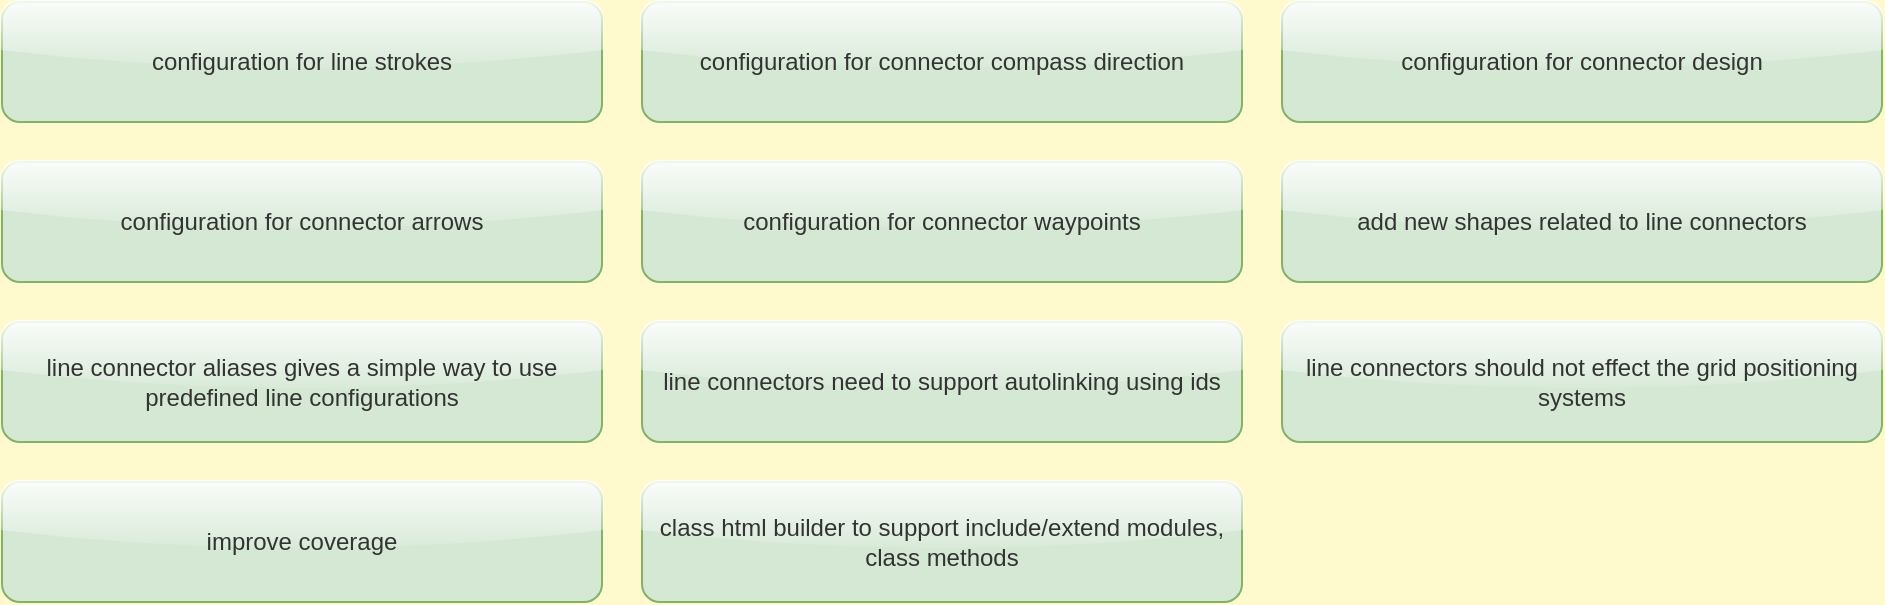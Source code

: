 <mxfile>
  <diagram id="P9P" name="In progress">
    <mxGraphModel dx="0" dy="0" background="#FFFACD" grid="0" gridSize="10" guides="1" tooltips="1" connect="1" arrows="1" fold="1" page="1" pageScale="1" pageWidth="1169" pageHeight="827" math="0" shadow="0">
      <root>
        <mxCell id="page_root_P9P" parent="P9P"/>
        <mxCell id="node_root_P9P" parent="page_root_P9P"/>
        <mxCell id="P9P-2" value="configuration for line strokes" style="whiteSpace=wrap;html=1;rounded=1;glass=1;fillColor=#d5e8d4;strokeColor=#82b366;fontColor=#333333" vertex="1" parent="node_root_P9P">
          <mxGeometry x="10" y="10" width="300" height="60" as="geometry"/>
        </mxCell>
        <mxCell id="P9P-3" value="configuration for connector compass direction" style="whiteSpace=wrap;html=1;rounded=1;glass=1;fillColor=#d5e8d4;strokeColor=#82b366;fontColor=#333333" vertex="1" parent="node_root_P9P">
          <mxGeometry x="330" y="10" width="300" height="60" as="geometry"/>
        </mxCell>
        <mxCell id="P9P-4" value="configuration for connector design" style="whiteSpace=wrap;html=1;rounded=1;glass=1;fillColor=#d5e8d4;strokeColor=#82b366;fontColor=#333333" vertex="1" parent="node_root_P9P">
          <mxGeometry x="650" y="10" width="300" height="60" as="geometry"/>
        </mxCell>
        <mxCell id="P9P-5" value="configuration for connector arrows" style="whiteSpace=wrap;html=1;rounded=1;glass=1;fillColor=#d5e8d4;strokeColor=#82b366;fontColor=#333333" vertex="1" parent="node_root_P9P">
          <mxGeometry x="10" y="90" width="300" height="60" as="geometry"/>
        </mxCell>
        <mxCell id="P9P-6" value="configuration for connector waypoints" style="whiteSpace=wrap;html=1;rounded=1;glass=1;fillColor=#d5e8d4;strokeColor=#82b366;fontColor=#333333" vertex="1" parent="node_root_P9P">
          <mxGeometry x="330" y="90" width="300" height="60" as="geometry"/>
        </mxCell>
        <mxCell id="P9P-7" value="add new shapes related to line connectors" style="whiteSpace=wrap;html=1;rounded=1;glass=1;fillColor=#d5e8d4;strokeColor=#82b366;fontColor=#333333" vertex="1" parent="node_root_P9P">
          <mxGeometry x="650" y="90" width="300" height="60" as="geometry"/>
        </mxCell>
        <mxCell id="P9P-8" value="line connector aliases gives a simple way to use predefined line configurations" style="whiteSpace=wrap;html=1;rounded=1;glass=1;fillColor=#d5e8d4;strokeColor=#82b366;fontColor=#333333" vertex="1" parent="node_root_P9P">
          <mxGeometry x="10" y="170" width="300" height="60" as="geometry"/>
        </mxCell>
        <mxCell id="P9P-9" value="line connectors need to support autolinking using ids" style="whiteSpace=wrap;html=1;rounded=1;glass=1;fillColor=#d5e8d4;strokeColor=#82b366;fontColor=#333333" vertex="1" parent="node_root_P9P">
          <mxGeometry x="330" y="170" width="300" height="60" as="geometry"/>
        </mxCell>
        <mxCell id="P9P-10" value="line connectors should not effect the grid positioning systems" style="whiteSpace=wrap;html=1;rounded=1;glass=1;fillColor=#d5e8d4;strokeColor=#82b366;fontColor=#333333" vertex="1" parent="node_root_P9P">
          <mxGeometry x="650" y="170" width="300" height="60" as="geometry"/>
        </mxCell>
        <mxCell id="P9P-11" value="improve coverage" style="whiteSpace=wrap;html=1;rounded=1;glass=1;fillColor=#d5e8d4;strokeColor=#82b366;fontColor=#333333" vertex="1" parent="node_root_P9P">
          <mxGeometry x="10" y="250" width="300" height="60" as="geometry"/>
        </mxCell>
        <mxCell id="P9P-12" value="class html builder to support include/extend modules, class methods" style="whiteSpace=wrap;html=1;rounded=1;glass=1;fillColor=#d5e8d4;strokeColor=#82b366;fontColor=#333333" vertex="1" parent="node_root_P9P">
          <mxGeometry x="330" y="250" width="300" height="60" as="geometry"/>
        </mxCell>
      </root>
    </mxGraphModel>
  </diagram>
  <diagram id="sxE" name="To Do">
    <mxGraphModel dx="0" dy="0" background="#FFFACD" grid="0" gridSize="10" guides="1" tooltips="1" connect="1" arrows="1" fold="1" page="1" pageScale="1" pageWidth="1169" pageHeight="827" math="0" shadow="0">
      <root>
        <mxCell id="page_root_sxE" parent="sxE"/>
        <mxCell id="node_root_sxE" parent="page_root_sxE"/>
        <mxCell id="sxE-2" value="refactor HTML builder to custom GEM or use existing ruby GEM" style="whiteSpace=wrap;html=1;rounded=1;glass=1;fillColor=#dae8fc;strokeColor=#6c8ebf;fontColor=#333333" vertex="1" parent="node_root_sxE">
          <mxGeometry x="10" y="10" width="300" height="60" as="geometry"/>
        </mxCell>
        <mxCell id="sxE-3" value="add page background to theme, use it whenever the theme is set at a diagram/page level" style="whiteSpace=wrap;html=1;rounded=1;glass=1;fillColor=#dae8fc;strokeColor=#6c8ebf;fontColor=#333333" vertex="1" parent="node_root_sxE">
          <mxGeometry x="330" y="10" width="300" height="60" as="geometry"/>
        </mxCell>
        <mxCell id="sxE-4" value="move DrawioDsl::Formatters::Factory::FORMATTERS to resource file" style="whiteSpace=wrap;html=1;rounded=1;glass=1;fillColor=#dae8fc;strokeColor=#6c8ebf;fontColor=#333333" vertex="1" parent="node_root_sxE">
          <mxGeometry x="650" y="10" width="300" height="60" as="geometry"/>
        </mxCell>
        <mxCell id="sxE-5" value="move DrawioDsl::Formatters::StyleBuilder::MAPPINGS to resource file" style="whiteSpace=wrap;html=1;rounded=1;glass=1;fillColor=#dae8fc;strokeColor=#6c8ebf;fontColor=#333333" vertex="1" parent="node_root_sxE">
          <mxGeometry x="10" y="90" width="300" height="60" as="geometry"/>
        </mxCell>
        <mxCell id="sxE-6" value="settings style attributes need to de-duplicate, might be best to utilize the new StyleBuilder class" style="whiteSpace=wrap;html=1;rounded=1;glass=1;fillColor=#dae8fc;strokeColor=#6c8ebf;fontColor=#333333" vertex="1" parent="node_root_sxE">
          <mxGeometry x="330" y="90" width="300" height="60" as="geometry"/>
        </mxCell>
        <mxCell id="sxE-7" value="write SVG directly into other projects" style="whiteSpace=wrap;html=1;rounded=1;glass=1;fillColor=#dae8fc;strokeColor=#6c8ebf;fontColor=#333333" vertex="1" parent="node_root_sxE">
          <mxGeometry x="650" y="90" width="300" height="60" as="geometry"/>
        </mxCell>
        <mxCell id="sxE-8" value="add :shape, :line and :text to random shape generator, note: you can see the issue in the samples/20-styled-shapes.rb where the text is not rendered" style="whiteSpace=wrap;html=1;rounded=1;glass=1;fillColor=#dae8fc;strokeColor=#6c8ebf;fontColor=#333333" vertex="1" parent="node_root_sxE">
          <mxGeometry x="10" y="170" width="300" height="60" as="geometry"/>
        </mxCell>
        <mxCell id="sxE-9" value="Nodes need to support child nodes" style="whiteSpace=wrap;html=1;rounded=1;glass=1;fillColor=#dae8fc;strokeColor=#6c8ebf;fontColor=#333333" vertex="1" parent="node_root_sxE">
          <mxGeometry x="330" y="170" width="300" height="60" as="geometry"/>
        </mxCell>
        <mxCell id="sxE-10" value="Grid layout does not position itself in relation to the last element" style="whiteSpace=wrap;html=1;rounded=1;glass=1;fillColor=#dae8fc;strokeColor=#6c8ebf;fontColor=#333333" vertex="1" parent="node_root_sxE">
          <mxGeometry x="650" y="170" width="300" height="60" as="geometry"/>
        </mxCell>
        <mxCell id="sxE-11" value="Dynamic sized shapes that expand to the size of their text" style="whiteSpace=wrap;html=1;rounded=1;glass=1;fillColor=#dae8fc;strokeColor=#6c8ebf;fontColor=#333333" vertex="1" parent="node_root_sxE">
          <mxGeometry x="10" y="250" width="300" height="60" as="geometry"/>
        </mxCell>
        <mxCell id="sxE-12" value="Control of text padding left, right, top and bottom" style="whiteSpace=wrap;html=1;rounded=1;glass=1;fillColor=#dae8fc;strokeColor=#6c8ebf;fontColor=#333333" vertex="1" parent="node_root_sxE">
          <mxGeometry x="330" y="250" width="300" height="60" as="geometry"/>
        </mxCell>
        <mxCell id="sxE-13" value="Improve the theme control over text-only shapes" style="whiteSpace=wrap;html=1;rounded=1;glass=1;fillColor=#dae8fc;strokeColor=#6c8ebf;fontColor=#333333" vertex="1" parent="node_root_sxE">
          <mxGeometry x="650" y="250" width="300" height="60" as="geometry"/>
        </mxCell>
        <mxCell id="sxE-14" value="x,y settings do not work for shapes within a grid layout" style="whiteSpace=wrap;html=1;rounded=1;glass=1;fillColor=#dae8fc;strokeColor=#6c8ebf;fontColor=#333333" vertex="1" parent="node_root_sxE">
          <mxGeometry x="10" y="330" width="300" height="60" as="geometry"/>
        </mxCell>
        <mxCell id="sxE-15" value="page layout so that you drop elements on and they are positioned correctly, e.g centered, left, right, etc, maybe a grid layout with a wrap of 1 and a width of the page is sufficient" style="whiteSpace=wrap;html=1;rounded=1;glass=1;fillColor=#dae8fc;strokeColor=#6c8ebf;fontColor=#333333" vertex="1" parent="node_root_sxE">
          <mxGeometry x="330" y="330" width="300" height="60" as="geometry"/>
        </mxCell>
      </root>
    </mxGraphModel>
  </diagram>
  <diagram id="Vcy" name="Done">
    <mxGraphModel dx="0" dy="0" background="#FFFACD" grid="0" gridSize="10" guides="1" tooltips="1" connect="1" arrows="1" fold="1" page="1" pageScale="1" pageWidth="1169" pageHeight="827" math="0" shadow="0">
      <root>
        <mxCell id="page_root_Vcy" parent="Vcy"/>
        <mxCell id="node_root_Vcy" parent="page_root_Vcy"/>
        <mxCell id="Vcy-2" value="export_json will output a diagram in machine readable format" style="whiteSpace=wrap;html=1;rounded=1;glass=1;fillColor=#f8cecc;strokeColor=#b85450;fontColor=#333333" vertex="1" parent="node_root_Vcy">
          <mxGeometry x="10" y="10" width="300" height="60" as="geometry"/>
        </mxCell>
        <mxCell id="Vcy-3" value="class html formatter to support regular html nodes such as p, h1.. ul, li that are found on the builder" style="whiteSpace=wrap;html=1;rounded=1;glass=1;fillColor=#f8cecc;strokeColor=#b85450;fontColor=#333333" vertex="1" parent="node_root_Vcy">
          <mxGeometry x="330" y="10" width="300" height="60" as="geometry"/>
        </mxCell>
        <mxCell id="Vcy-4" value="group box, like a regular box but with a top aligned h1 style title" style="whiteSpace=wrap;html=1;rounded=1;glass=1;fillColor=#f8cecc;strokeColor=#b85450;fontColor=#333333" vertex="1" parent="node_root_Vcy">
          <mxGeometry x="650" y="10" width="300" height="60" as="geometry"/>
        </mxCell>
        <mxCell id="Vcy-5" value="build a domain (class) diagram" style="whiteSpace=wrap;html=1;rounded=1;glass=1;fillColor=#f8cecc;strokeColor=#b85450;fontColor=#333333" vertex="1" parent="node_root_Vcy">
          <mxGeometry x="10" y="90" width="300" height="60" as="geometry"/>
        </mxCell>
        <mxCell id="Vcy-6" value="build configuration for line strokes %i[dashed dotted dashdot dashdotdot dotdotdot longdash)" style="whiteSpace=wrap;html=1;rounded=1;glass=1;fillColor=#f8cecc;strokeColor=#b85450;fontColor=#333333" vertex="1" parent="node_root_Vcy">
          <mxGeometry x="330" y="90" width="300" height="60" as="geometry"/>
        </mxCell>
        <mxCell id="Vcy-7" value="build configuration for line compass %i[n ne e se s sw w nw]" style="whiteSpace=wrap;html=1;rounded=1;glass=1;fillColor=#f8cecc;strokeColor=#b85450;fontColor=#333333" vertex="1" parent="node_root_Vcy">
          <mxGeometry x="650" y="90" width="300" height="60" as="geometry"/>
        </mxCell>
        <mxCell id="Vcy-8" value="build configuration for line shape %i[style1 style2 style3 style4]" style="whiteSpace=wrap;html=1;rounded=1;glass=1;fillColor=#f8cecc;strokeColor=#b85450;fontColor=#333333" vertex="1" parent="node_root_Vcy">
          <mxGeometry x="10" y="170" width="300" height="60" as="geometry"/>
        </mxCell>
        <mxCell id="Vcy-9" value="build configuration for arrows %i[straight triangle diamond circle cross short default none plain skewed_dash concave er_many er_one er_one_optional er_one_mandatory er_many_optional er_many_mandatory]" style="whiteSpace=wrap;html=1;rounded=1;glass=1;fillColor=#f8cecc;strokeColor=#b85450;fontColor=#333333" vertex="1" parent="node_root_Vcy">
          <mxGeometry x="330" y="170" width="300" height="60" as="geometry"/>
        </mxCell>
        <mxCell id="Vcy-10" value="refactor the shape-&gt;text_only (boolean) to category (symbol)" style="whiteSpace=wrap;html=1;rounded=1;glass=1;fillColor=#f8cecc;strokeColor=#b85450;fontColor=#333333" vertex="1" parent="node_root_Vcy">
          <mxGeometry x="650" y="170" width="300" height="60" as="geometry"/>
        </mxCell>
        <mxCell id="Vcy-11" value="ensure that ids are working as expected" style="whiteSpace=wrap;html=1;rounded=1;glass=1;fillColor=#f8cecc;strokeColor=#b85450;fontColor=#333333" vertex="1" parent="node_root_Vcy">
          <mxGeometry x="10" y="250" width="300" height="60" as="geometry"/>
        </mxCell>
        <mxCell id="Vcy-12" value="alter the initial parameter of all shapes so that it can be an ID, without named attribute" style="whiteSpace=wrap;html=1;rounded=1;glass=1;fillColor=#f8cecc;strokeColor=#b85450;fontColor=#333333" vertex="1" parent="node_root_Vcy">
          <mxGeometry x="330" y="250" width="300" height="60" as="geometry"/>
        </mxCell>
        <mxCell id="Vcy-13" value="move project-plan files" style="whiteSpace=wrap;html=1;rounded=1;glass=1;fillColor=#f8cecc;strokeColor=#b85450;fontColor=#333333" vertex="1" parent="node_root_Vcy">
          <mxGeometry x="650" y="250" width="300" height="60" as="geometry"/>
        </mxCell>
        <mxCell id="Vcy-14" value="alter configure_shape so it sets the default shape key and use that for selecting the default HTML formatter" style="whiteSpace=wrap;html=1;rounded=1;glass=1;fillColor=#f8cecc;strokeColor=#b85450;fontColor=#333333" vertex="1" parent="node_root_Vcy">
          <mxGeometry x="10" y="330" width="300" height="60" as="geometry"/>
        </mxCell>
        <mxCell id="Vcy-15" value="add todo shape to simplify project plan drawing" style="whiteSpace=wrap;html=1;rounded=1;glass=1;fillColor=#f8cecc;strokeColor=#b85450;fontColor=#333333" vertex="1" parent="node_root_Vcy">
          <mxGeometry x="330" y="330" width="300" height="60" as="geometry"/>
        </mxCell>
        <mxCell id="Vcy-16" value="introduce .value property to shape and let it use either formatted HTML or plain text title" style="whiteSpace=wrap;html=1;rounded=1;glass=1;fillColor=#f8cecc;strokeColor=#b85450;fontColor=#333333" vertex="1" parent="node_root_Vcy">
          <mxGeometry x="650" y="330" width="300" height="60" as="geometry"/>
        </mxCell>
        <mxCell id="Vcy-17" value="formatter DSL that can render HTML directly into the value property" style="whiteSpace=wrap;html=1;rounded=1;glass=1;fillColor=#f8cecc;strokeColor=#b85450;fontColor=#333333" vertex="1" parent="node_root_Vcy">
          <mxGeometry x="10" y="410" width="300" height="60" as="geometry"/>
        </mxCell>
        <mxCell id="Vcy-18" value="formatter DSL for class and interface generation" style="whiteSpace=wrap;html=1;rounded=1;glass=1;fillColor=#f8cecc;strokeColor=#b85450;fontColor=#333333" vertex="1" parent="node_root_Vcy">
          <mxGeometry x="330" y="410" width="300" height="60" as="geometry"/>
        </mxCell>
        <mxCell id="Vcy-19" value="generate extension based graphics based on drawio extensions.js" style="whiteSpace=wrap;html=1;rounded=1;glass=1;fillColor=#f8cecc;strokeColor=#b85450;fontColor=#333333" vertex="1" parent="node_root_Vcy">
          <mxGeometry x="650" y="410" width="300" height="60" as="geometry"/>
        </mxCell>
        <mxCell id="Vcy-20" value="active? flag on page defaulting to true. set to false to exclude page from diagram." style="whiteSpace=wrap;html=1;rounded=1;glass=1;fillColor=#f8cecc;strokeColor=#b85450;fontColor=#333333" vertex="1" parent="node_root_Vcy">
          <mxGeometry x="10" y="490" width="300" height="60" as="geometry"/>
        </mxCell>
        <mxCell id="Vcy-21" value="first level child nodes need to hang of node 1" style="whiteSpace=wrap;html=1;rounded=1;glass=1;fillColor=#f8cecc;strokeColor=#b85450;fontColor=#333333" vertex="1" parent="node_root_Vcy">
          <mxGeometry x="330" y="490" width="300" height="60" as="geometry"/>
        </mxCell>
        <mxCell id="Vcy-22" value="node has child nodes and add_node will set a nodes parent" style="whiteSpace=wrap;html=1;rounded=1;glass=1;fillColor=#f8cecc;strokeColor=#b85450;fontColor=#333333" vertex="1" parent="node_root_Vcy">
          <mxGeometry x="650" y="490" width="300" height="60" as="geometry"/>
        </mxCell>
        <mxCell id="Vcy-23" value="nodes can belong to a parent node, the top level node responds with truthy to root?" style="whiteSpace=wrap;html=1;rounded=1;glass=1;fillColor=#f8cecc;strokeColor=#b85450;fontColor=#333333" vertex="1" parent="node_root_Vcy">
          <mxGeometry x="10" y="570" width="300" height="60" as="geometry"/>
        </mxCell>
        <mxCell id="Vcy-24" value="add sample diagram for the github readme file" style="whiteSpace=wrap;html=1;rounded=1;glass=1;fillColor=#f8cecc;strokeColor=#b85450;fontColor=#333333" vertex="1" parent="node_root_Vcy">
          <mxGeometry x="330" y="570" width="300" height="60" as="geometry"/>
        </mxCell>
        <mxCell id="Vcy-25" value="write samples into docs folder and display in readme" style="whiteSpace=wrap;html=1;rounded=1;glass=1;fillColor=#f8cecc;strokeColor=#b85450;fontColor=#333333" vertex="1" parent="node_root_Vcy">
          <mxGeometry x="650" y="570" width="300" height="60" as="geometry"/>
        </mxCell>
        <mxCell id="Vcy-26" value="add export as .PNG, needs to take a page number as the PNG will not support multiple pages" style="whiteSpace=wrap;html=1;rounded=1;glass=1;fillColor=#f8cecc;strokeColor=#b85450;fontColor=#333333" vertex="1" parent="node_root_Vcy">
          <mxGeometry x="10" y="650" width="300" height="60" as="geometry"/>
        </mxCell>
        <mxCell id="Vcy-27" value="add export as .SVG, needs to take a page number as the SVG will not support multiple pages" style="whiteSpace=wrap;html=1;rounded=1;glass=1;fillColor=#f8cecc;strokeColor=#b85450;fontColor=#333333" vertex="1" parent="node_root_Vcy">
          <mxGeometry x="330" y="650" width="300" height="60" as="geometry"/>
        </mxCell>
        <mxCell id="Vcy-28" value="add save as .drawio" style="whiteSpace=wrap;html=1;rounded=1;glass=1;fillColor=#f8cecc;strokeColor=#b85450;fontColor=#333333" vertex="1" parent="node_root_Vcy">
          <mxGeometry x="650" y="650" width="300" height="60" as="geometry"/>
        </mxCell>
      </root>
    </mxGraphModel>
  </diagram>
</mxfile>